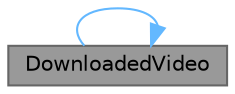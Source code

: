 digraph "DownloadedVideo"
{
 // LATEX_PDF_SIZE
  bgcolor="transparent";
  edge [fontname=Helvetica,fontsize=10,labelfontname=Helvetica,labelfontsize=10];
  node [fontname=Helvetica,fontsize=10,shape=box,height=0.2,width=0.4];
  rankdir="RL";
  Node1 [id="Node000001",label="DownloadedVideo",height=0.2,width=0.4,color="gray40", fillcolor="grey60", style="filled", fontcolor="black",tooltip="构造函数，初始化已下载视频界面"];
  Node1 -> Node1 [id="edge1_Node000001_Node000001",dir="back",color="steelblue1",style="solid",tooltip=" "];
}
